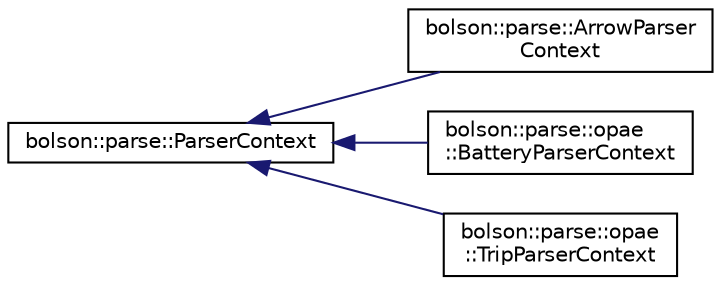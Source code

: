 digraph "Graphical Class Hierarchy"
{
 // LATEX_PDF_SIZE
  edge [fontname="Helvetica",fontsize="10",labelfontname="Helvetica",labelfontsize="10"];
  node [fontname="Helvetica",fontsize="10",shape=record];
  rankdir="LR";
  Node0 [label="bolson::parse::ParserContext",height=0.2,width=0.4,color="black", fillcolor="white", style="filled",URL="$classbolson_1_1parse_1_1_parser_context.html",tooltip="Abstract class for implementations to define contexts around parsers."];
  Node0 -> Node1 [dir="back",color="midnightblue",fontsize="10",style="solid",fontname="Helvetica"];
  Node1 [label="bolson::parse::ArrowParser\lContext",height=0.2,width=0.4,color="black", fillcolor="white", style="filled",URL="$classbolson_1_1parse_1_1_arrow_parser_context.html",tooltip="Context for Arrow parsers."];
  Node0 -> Node2 [dir="back",color="midnightblue",fontsize="10",style="solid",fontname="Helvetica"];
  Node2 [label="bolson::parse::opae\l::BatteryParserContext",height=0.2,width=0.4,color="black", fillcolor="white", style="filled",URL="$classbolson_1_1parse_1_1opae_1_1_battery_parser_context.html",tooltip=" "];
  Node0 -> Node3 [dir="back",color="midnightblue",fontsize="10",style="solid",fontname="Helvetica"];
  Node3 [label="bolson::parse::opae\l::TripParserContext",height=0.2,width=0.4,color="black", fillcolor="white", style="filled",URL="$classbolson_1_1parse_1_1opae_1_1_trip_parser_context.html",tooltip="ParserContext for the trip report schema."];
}
